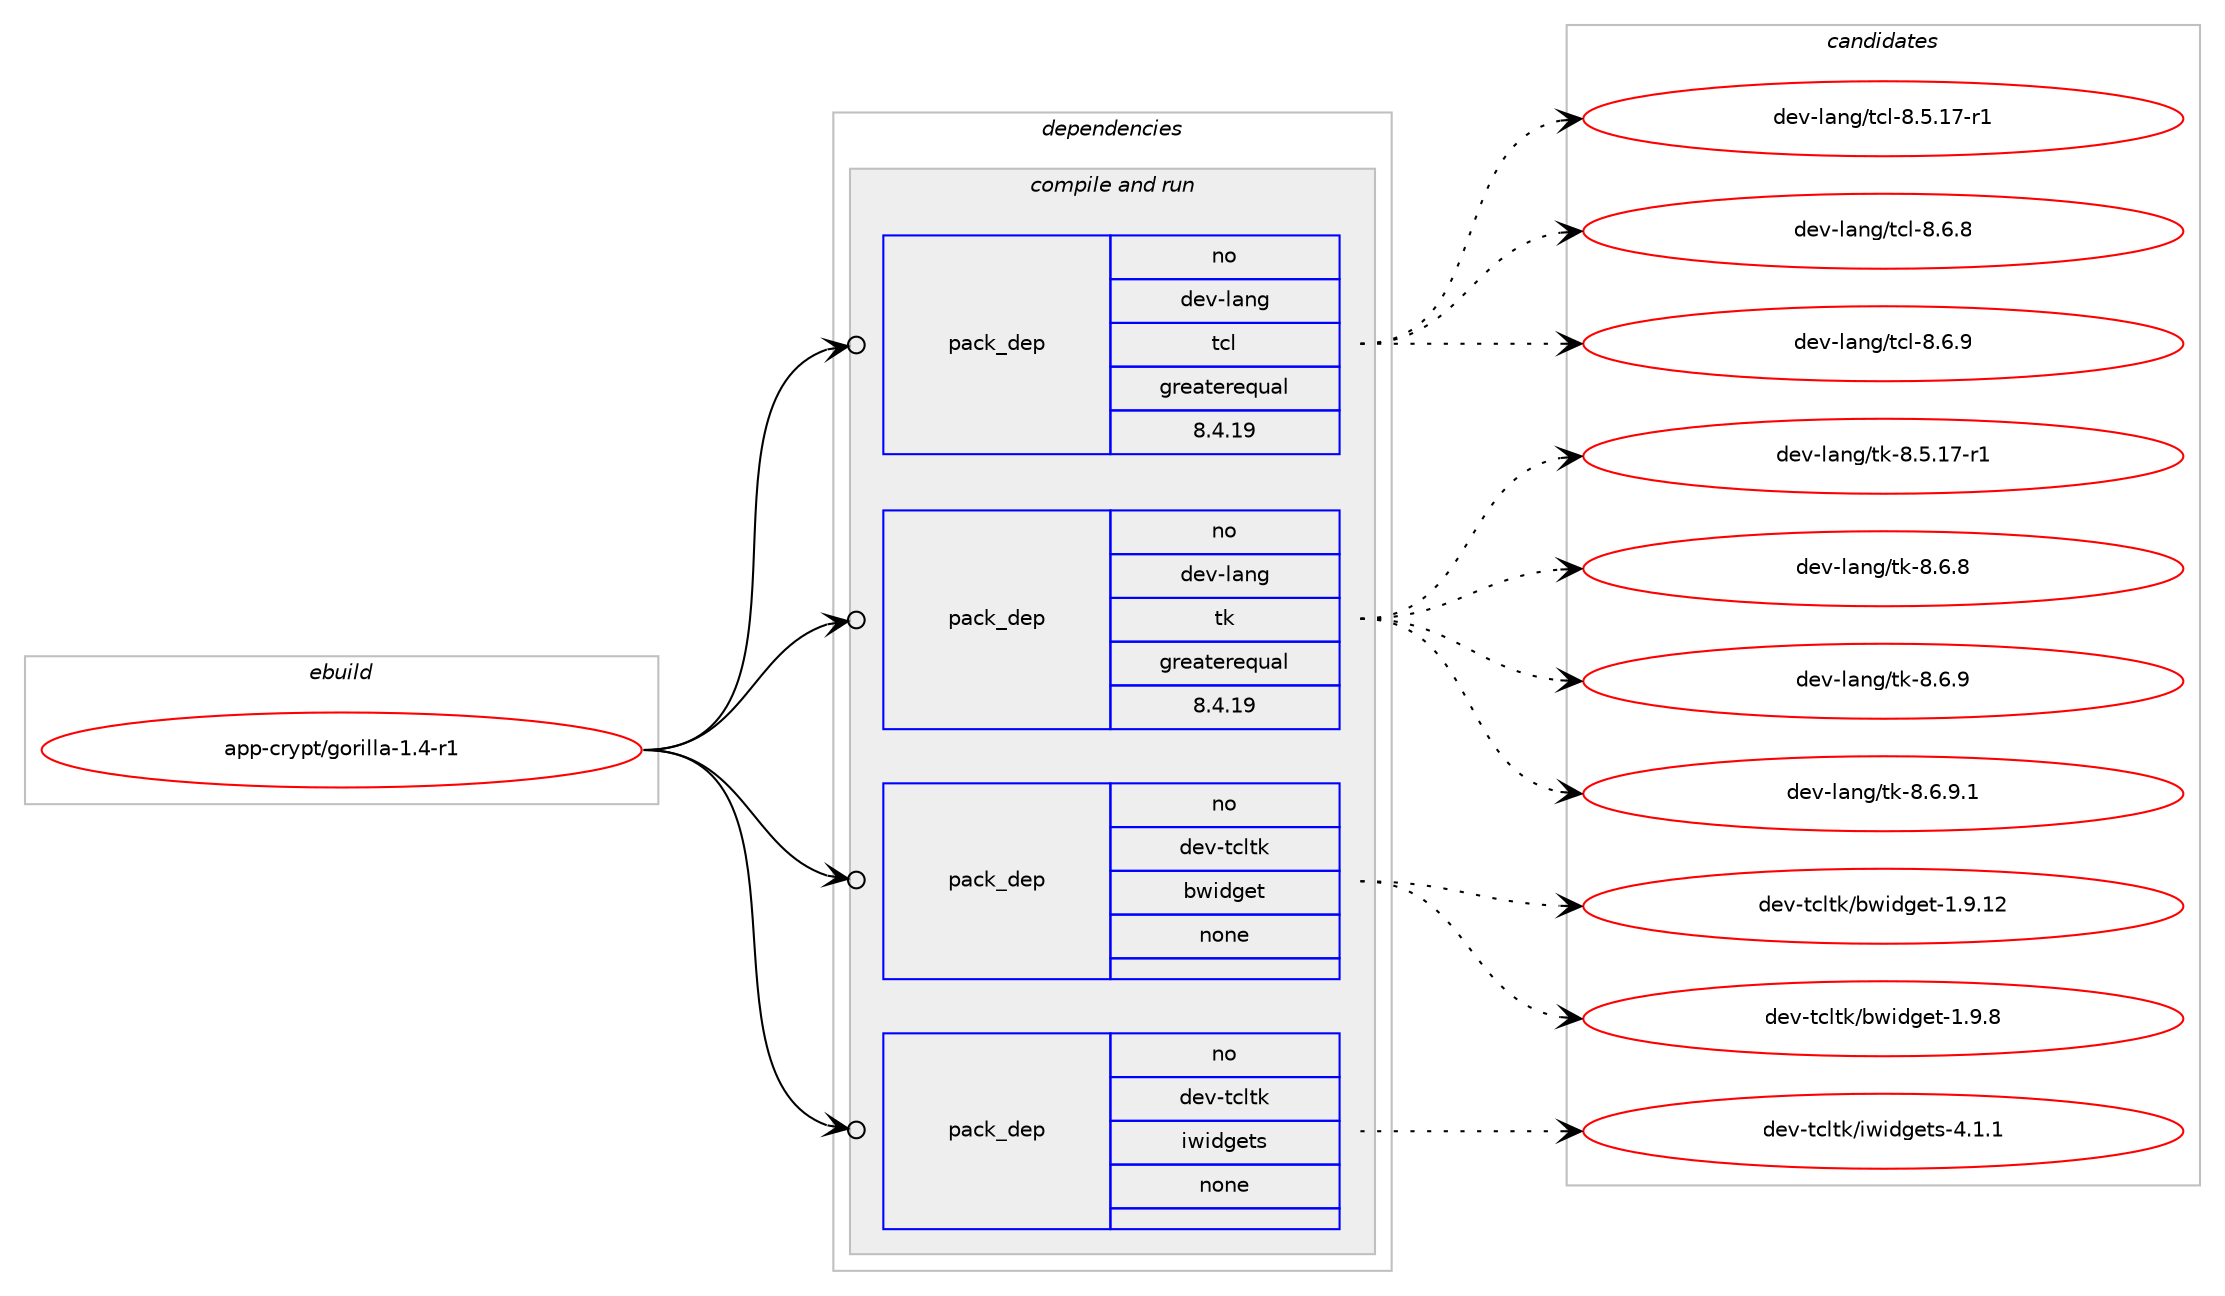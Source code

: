 digraph prolog {

# *************
# Graph options
# *************

newrank=true;
concentrate=true;
compound=true;
graph [rankdir=LR,fontname=Helvetica,fontsize=10,ranksep=1.5];#, ranksep=2.5, nodesep=0.2];
edge  [arrowhead=vee];
node  [fontname=Helvetica,fontsize=10];

# **********
# The ebuild
# **********

subgraph cluster_leftcol {
color=gray;
rank=same;
label=<<i>ebuild</i>>;
id [label="app-crypt/gorilla-1.4-r1", color=red, width=4, href="../app-crypt/gorilla-1.4-r1.svg"];
}

# ****************
# The dependencies
# ****************

subgraph cluster_midcol {
color=gray;
label=<<i>dependencies</i>>;
subgraph cluster_compile {
fillcolor="#eeeeee";
style=filled;
label=<<i>compile</i>>;
}
subgraph cluster_compileandrun {
fillcolor="#eeeeee";
style=filled;
label=<<i>compile and run</i>>;
subgraph pack354534 {
dependency476962 [label=<<TABLE BORDER="0" CELLBORDER="1" CELLSPACING="0" CELLPADDING="4" WIDTH="220"><TR><TD ROWSPAN="6" CELLPADDING="30">pack_dep</TD></TR><TR><TD WIDTH="110">no</TD></TR><TR><TD>dev-lang</TD></TR><TR><TD>tcl</TD></TR><TR><TD>greaterequal</TD></TR><TR><TD>8.4.19</TD></TR></TABLE>>, shape=none, color=blue];
}
id:e -> dependency476962:w [weight=20,style="solid",arrowhead="odotvee"];
subgraph pack354535 {
dependency476963 [label=<<TABLE BORDER="0" CELLBORDER="1" CELLSPACING="0" CELLPADDING="4" WIDTH="220"><TR><TD ROWSPAN="6" CELLPADDING="30">pack_dep</TD></TR><TR><TD WIDTH="110">no</TD></TR><TR><TD>dev-lang</TD></TR><TR><TD>tk</TD></TR><TR><TD>greaterequal</TD></TR><TR><TD>8.4.19</TD></TR></TABLE>>, shape=none, color=blue];
}
id:e -> dependency476963:w [weight=20,style="solid",arrowhead="odotvee"];
subgraph pack354536 {
dependency476964 [label=<<TABLE BORDER="0" CELLBORDER="1" CELLSPACING="0" CELLPADDING="4" WIDTH="220"><TR><TD ROWSPAN="6" CELLPADDING="30">pack_dep</TD></TR><TR><TD WIDTH="110">no</TD></TR><TR><TD>dev-tcltk</TD></TR><TR><TD>bwidget</TD></TR><TR><TD>none</TD></TR><TR><TD></TD></TR></TABLE>>, shape=none, color=blue];
}
id:e -> dependency476964:w [weight=20,style="solid",arrowhead="odotvee"];
subgraph pack354537 {
dependency476965 [label=<<TABLE BORDER="0" CELLBORDER="1" CELLSPACING="0" CELLPADDING="4" WIDTH="220"><TR><TD ROWSPAN="6" CELLPADDING="30">pack_dep</TD></TR><TR><TD WIDTH="110">no</TD></TR><TR><TD>dev-tcltk</TD></TR><TR><TD>iwidgets</TD></TR><TR><TD>none</TD></TR><TR><TD></TD></TR></TABLE>>, shape=none, color=blue];
}
id:e -> dependency476965:w [weight=20,style="solid",arrowhead="odotvee"];
}
subgraph cluster_run {
fillcolor="#eeeeee";
style=filled;
label=<<i>run</i>>;
}
}

# **************
# The candidates
# **************

subgraph cluster_choices {
rank=same;
color=gray;
label=<<i>candidates</i>>;

subgraph choice354534 {
color=black;
nodesep=1;
choice10010111845108971101034711699108455646534649554511449 [label="dev-lang/tcl-8.5.17-r1", color=red, width=4,href="../dev-lang/tcl-8.5.17-r1.svg"];
choice10010111845108971101034711699108455646544656 [label="dev-lang/tcl-8.6.8", color=red, width=4,href="../dev-lang/tcl-8.6.8.svg"];
choice10010111845108971101034711699108455646544657 [label="dev-lang/tcl-8.6.9", color=red, width=4,href="../dev-lang/tcl-8.6.9.svg"];
dependency476962:e -> choice10010111845108971101034711699108455646534649554511449:w [style=dotted,weight="100"];
dependency476962:e -> choice10010111845108971101034711699108455646544656:w [style=dotted,weight="100"];
dependency476962:e -> choice10010111845108971101034711699108455646544657:w [style=dotted,weight="100"];
}
subgraph choice354535 {
color=black;
nodesep=1;
choice100101118451089711010347116107455646534649554511449 [label="dev-lang/tk-8.5.17-r1", color=red, width=4,href="../dev-lang/tk-8.5.17-r1.svg"];
choice100101118451089711010347116107455646544656 [label="dev-lang/tk-8.6.8", color=red, width=4,href="../dev-lang/tk-8.6.8.svg"];
choice100101118451089711010347116107455646544657 [label="dev-lang/tk-8.6.9", color=red, width=4,href="../dev-lang/tk-8.6.9.svg"];
choice1001011184510897110103471161074556465446574649 [label="dev-lang/tk-8.6.9.1", color=red, width=4,href="../dev-lang/tk-8.6.9.1.svg"];
dependency476963:e -> choice100101118451089711010347116107455646534649554511449:w [style=dotted,weight="100"];
dependency476963:e -> choice100101118451089711010347116107455646544656:w [style=dotted,weight="100"];
dependency476963:e -> choice100101118451089711010347116107455646544657:w [style=dotted,weight="100"];
dependency476963:e -> choice1001011184510897110103471161074556465446574649:w [style=dotted,weight="100"];
}
subgraph choice354536 {
color=black;
nodesep=1;
choice1001011184511699108116107479811910510010310111645494657464950 [label="dev-tcltk/bwidget-1.9.12", color=red, width=4,href="../dev-tcltk/bwidget-1.9.12.svg"];
choice10010111845116991081161074798119105100103101116454946574656 [label="dev-tcltk/bwidget-1.9.8", color=red, width=4,href="../dev-tcltk/bwidget-1.9.8.svg"];
dependency476964:e -> choice1001011184511699108116107479811910510010310111645494657464950:w [style=dotted,weight="100"];
dependency476964:e -> choice10010111845116991081161074798119105100103101116454946574656:w [style=dotted,weight="100"];
}
subgraph choice354537 {
color=black;
nodesep=1;
choice100101118451169910811610747105119105100103101116115455246494649 [label="dev-tcltk/iwidgets-4.1.1", color=red, width=4,href="../dev-tcltk/iwidgets-4.1.1.svg"];
dependency476965:e -> choice100101118451169910811610747105119105100103101116115455246494649:w [style=dotted,weight="100"];
}
}

}
